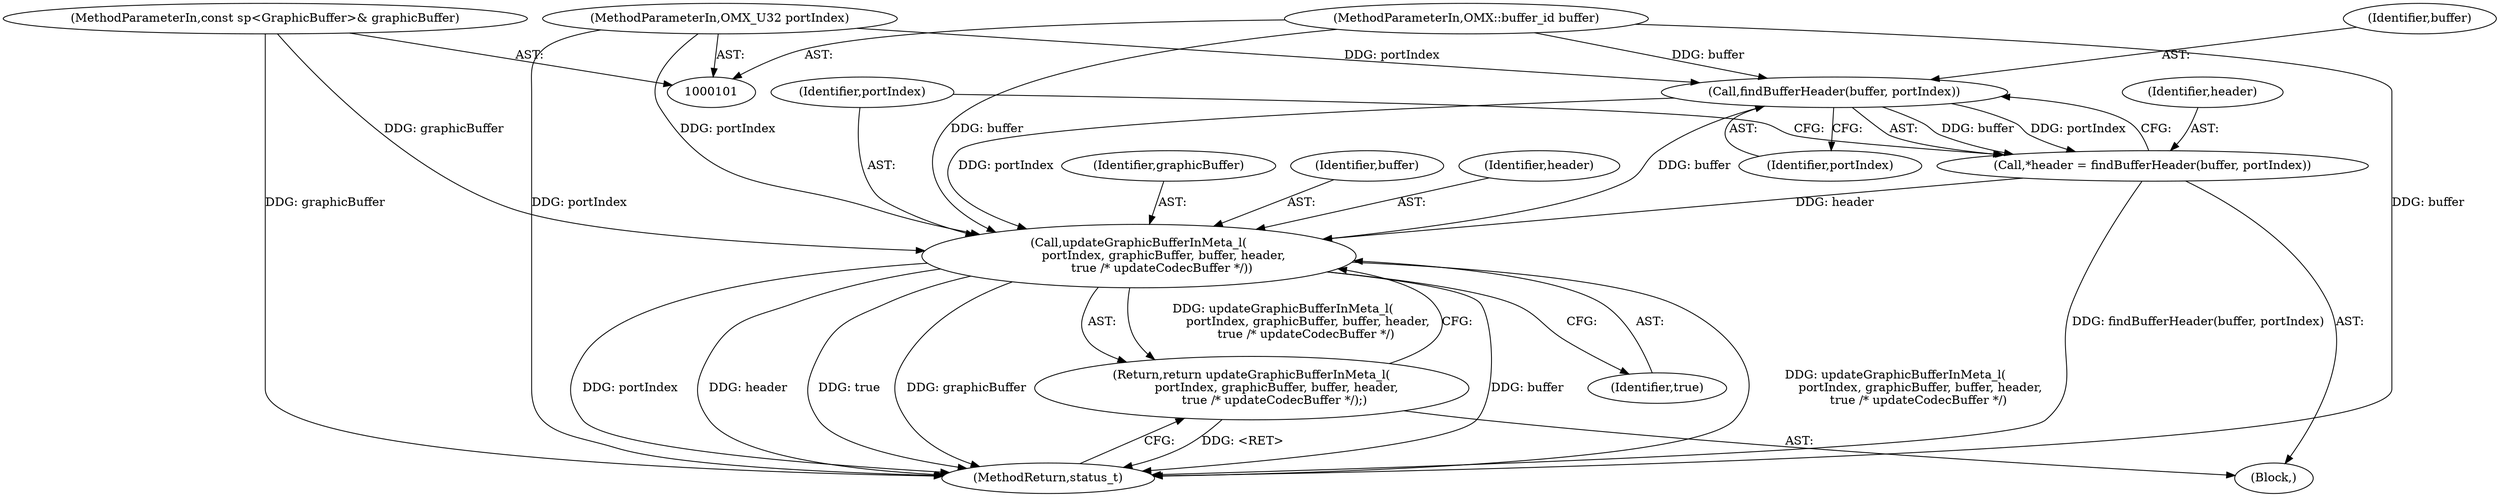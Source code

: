 digraph "0_Android_0f177948ae2640bfe4d70f8e4248e106406b3b0a_16@API" {
"1000114" [label="(Call,updateGraphicBufferInMeta_l(\n             portIndex, graphicBuffer, buffer, header,\n            true /* updateCodecBuffer */))"];
"1000110" [label="(Call,findBufferHeader(buffer, portIndex))"];
"1000104" [label="(MethodParameterIn,OMX::buffer_id buffer)"];
"1000102" [label="(MethodParameterIn,OMX_U32 portIndex)"];
"1000103" [label="(MethodParameterIn,const sp<GraphicBuffer>& graphicBuffer)"];
"1000108" [label="(Call,*header = findBufferHeader(buffer, portIndex))"];
"1000113" [label="(Return,return updateGraphicBufferInMeta_l(\n             portIndex, graphicBuffer, buffer, header,\n            true /* updateCodecBuffer */);)"];
"1000120" [label="(MethodReturn,status_t)"];
"1000110" [label="(Call,findBufferHeader(buffer, portIndex))"];
"1000114" [label="(Call,updateGraphicBufferInMeta_l(\n             portIndex, graphicBuffer, buffer, header,\n            true /* updateCodecBuffer */))"];
"1000119" [label="(Identifier,true)"];
"1000112" [label="(Identifier,portIndex)"];
"1000109" [label="(Identifier,header)"];
"1000113" [label="(Return,return updateGraphicBufferInMeta_l(\n             portIndex, graphicBuffer, buffer, header,\n            true /* updateCodecBuffer */);)"];
"1000115" [label="(Identifier,portIndex)"];
"1000116" [label="(Identifier,graphicBuffer)"];
"1000108" [label="(Call,*header = findBufferHeader(buffer, portIndex))"];
"1000117" [label="(Identifier,buffer)"];
"1000105" [label="(Block,)"];
"1000103" [label="(MethodParameterIn,const sp<GraphicBuffer>& graphicBuffer)"];
"1000104" [label="(MethodParameterIn,OMX::buffer_id buffer)"];
"1000111" [label="(Identifier,buffer)"];
"1000102" [label="(MethodParameterIn,OMX_U32 portIndex)"];
"1000118" [label="(Identifier,header)"];
"1000114" -> "1000113"  [label="AST: "];
"1000114" -> "1000119"  [label="CFG: "];
"1000115" -> "1000114"  [label="AST: "];
"1000116" -> "1000114"  [label="AST: "];
"1000117" -> "1000114"  [label="AST: "];
"1000118" -> "1000114"  [label="AST: "];
"1000119" -> "1000114"  [label="AST: "];
"1000113" -> "1000114"  [label="CFG: "];
"1000114" -> "1000120"  [label="DDG: buffer"];
"1000114" -> "1000120"  [label="DDG: updateGraphicBufferInMeta_l(\n             portIndex, graphicBuffer, buffer, header,\n            true /* updateCodecBuffer */)"];
"1000114" -> "1000120"  [label="DDG: portIndex"];
"1000114" -> "1000120"  [label="DDG: header"];
"1000114" -> "1000120"  [label="DDG: true"];
"1000114" -> "1000120"  [label="DDG: graphicBuffer"];
"1000114" -> "1000113"  [label="DDG: updateGraphicBufferInMeta_l(\n             portIndex, graphicBuffer, buffer, header,\n            true /* updateCodecBuffer */)"];
"1000110" -> "1000114"  [label="DDG: portIndex"];
"1000110" -> "1000114"  [label="DDG: buffer"];
"1000102" -> "1000114"  [label="DDG: portIndex"];
"1000103" -> "1000114"  [label="DDG: graphicBuffer"];
"1000104" -> "1000114"  [label="DDG: buffer"];
"1000108" -> "1000114"  [label="DDG: header"];
"1000110" -> "1000108"  [label="AST: "];
"1000110" -> "1000112"  [label="CFG: "];
"1000111" -> "1000110"  [label="AST: "];
"1000112" -> "1000110"  [label="AST: "];
"1000108" -> "1000110"  [label="CFG: "];
"1000110" -> "1000108"  [label="DDG: buffer"];
"1000110" -> "1000108"  [label="DDG: portIndex"];
"1000104" -> "1000110"  [label="DDG: buffer"];
"1000102" -> "1000110"  [label="DDG: portIndex"];
"1000104" -> "1000101"  [label="AST: "];
"1000104" -> "1000120"  [label="DDG: buffer"];
"1000102" -> "1000101"  [label="AST: "];
"1000102" -> "1000120"  [label="DDG: portIndex"];
"1000103" -> "1000101"  [label="AST: "];
"1000103" -> "1000120"  [label="DDG: graphicBuffer"];
"1000108" -> "1000105"  [label="AST: "];
"1000109" -> "1000108"  [label="AST: "];
"1000115" -> "1000108"  [label="CFG: "];
"1000108" -> "1000120"  [label="DDG: findBufferHeader(buffer, portIndex)"];
"1000113" -> "1000105"  [label="AST: "];
"1000120" -> "1000113"  [label="CFG: "];
"1000113" -> "1000120"  [label="DDG: <RET>"];
}
